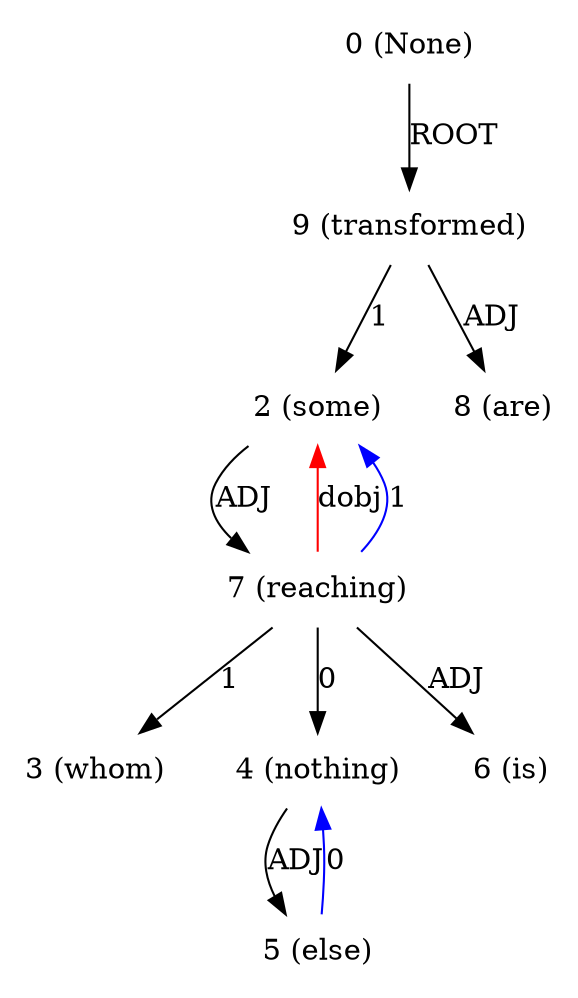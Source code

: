 digraph G{
edge [dir=forward]
node [shape=plaintext]

0 [label="0 (None)"]
0 -> 9 [label="ROOT"]
2 [label="2 (some)"]
2 -> 7 [label="ADJ"]
7 -> 2 [label="dobj", color="red"]
3 [label="3 (whom)"]
4 [label="4 (nothing)"]
4 -> 5 [label="ADJ"]
5 [label="5 (else)"]
5 -> 4 [label="0", color="blue"]
6 [label="6 (is)"]
7 [label="7 (reaching)"]
7 -> 3 [label="1"]
7 -> 2 [label="1", color="blue"]
7 -> 4 [label="0"]
7 -> 6 [label="ADJ"]
8 [label="8 (are)"]
9 [label="9 (transformed)"]
9 -> 2 [label="1"]
9 -> 8 [label="ADJ"]
}
